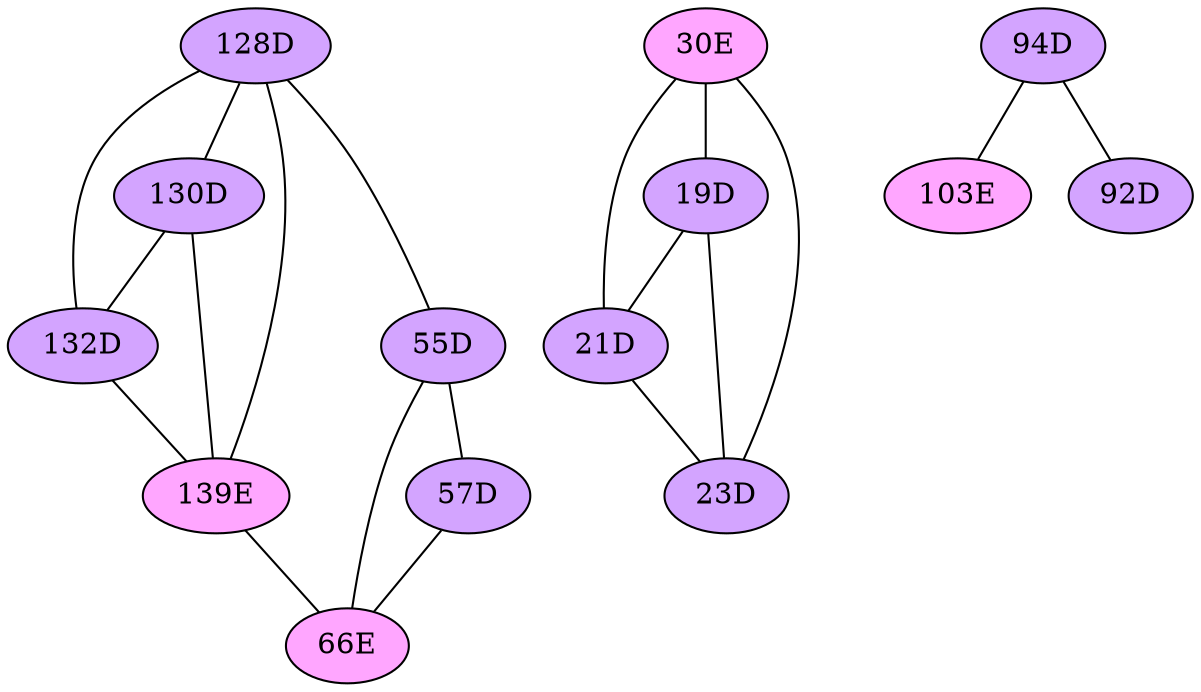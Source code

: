 // The Round Table
graph {
	"128D" [fillcolor="#D3A4FF" style=radial]
	"130D" [fillcolor="#D3A4FF" style=radial]
	"128D" -- "130D" [penwidth=1]
	"128D" [fillcolor="#D3A4FF" style=radial]
	"132D" [fillcolor="#D3A4FF" style=radial]
	"128D" -- "132D" [penwidth=1]
	"128D" [fillcolor="#D3A4FF" style=radial]
	"55D" [fillcolor="#D3A4FF" style=radial]
	"128D" -- "55D" [penwidth=1]
	"128D" [fillcolor="#D3A4FF" style=radial]
	"139E" [fillcolor="#FFA6FF" style=radial]
	"128D" -- "139E" [penwidth=1]
	"130D" [fillcolor="#D3A4FF" style=radial]
	"132D" [fillcolor="#D3A4FF" style=radial]
	"130D" -- "132D" [penwidth=1]
	"130D" [fillcolor="#D3A4FF" style=radial]
	"139E" [fillcolor="#FFA6FF" style=radial]
	"130D" -- "139E" [penwidth=1]
	"132D" [fillcolor="#D3A4FF" style=radial]
	"139E" [fillcolor="#FFA6FF" style=radial]
	"132D" -- "139E" [penwidth=1]
	"139E" [fillcolor="#FFA6FF" style=radial]
	"66E" [fillcolor="#FFA6FF" style=radial]
	"139E" -- "66E" [penwidth=1]
	"55D" [fillcolor="#D3A4FF" style=radial]
	"66E" [fillcolor="#FFA6FF" style=radial]
	"55D" -- "66E" [penwidth=1]
	"55D" [fillcolor="#D3A4FF" style=radial]
	"57D" [fillcolor="#D3A4FF" style=radial]
	"55D" -- "57D" [penwidth=1]
	"57D" [fillcolor="#D3A4FF" style=radial]
	"66E" [fillcolor="#FFA6FF" style=radial]
	"57D" -- "66E" [penwidth=1]
	"30E" [fillcolor="#FFA6FF" style=radial]
	"19D" [fillcolor="#D3A4FF" style=radial]
	"30E" -- "19D" [penwidth=1]
	"30E" [fillcolor="#FFA6FF" style=radial]
	"21D" [fillcolor="#D3A4FF" style=radial]
	"30E" -- "21D" [penwidth=1]
	"30E" [fillcolor="#FFA6FF" style=radial]
	"23D" [fillcolor="#D3A4FF" style=radial]
	"30E" -- "23D" [penwidth=1]
	"19D" [fillcolor="#D3A4FF" style=radial]
	"21D" [fillcolor="#D3A4FF" style=radial]
	"19D" -- "21D" [penwidth=1]
	"19D" [fillcolor="#D3A4FF" style=radial]
	"23D" [fillcolor="#D3A4FF" style=radial]
	"19D" -- "23D" [penwidth=1]
	"21D" [fillcolor="#D3A4FF" style=radial]
	"23D" [fillcolor="#D3A4FF" style=radial]
	"21D" -- "23D" [penwidth=1]
	"94D" [fillcolor="#D3A4FF" style=radial]
	"103E" [fillcolor="#FFA6FF" style=radial]
	"94D" -- "103E" [penwidth=1]
	"94D" [fillcolor="#D3A4FF" style=radial]
	"92D" [fillcolor="#D3A4FF" style=radial]
	"94D" -- "92D" [penwidth=1]
}
